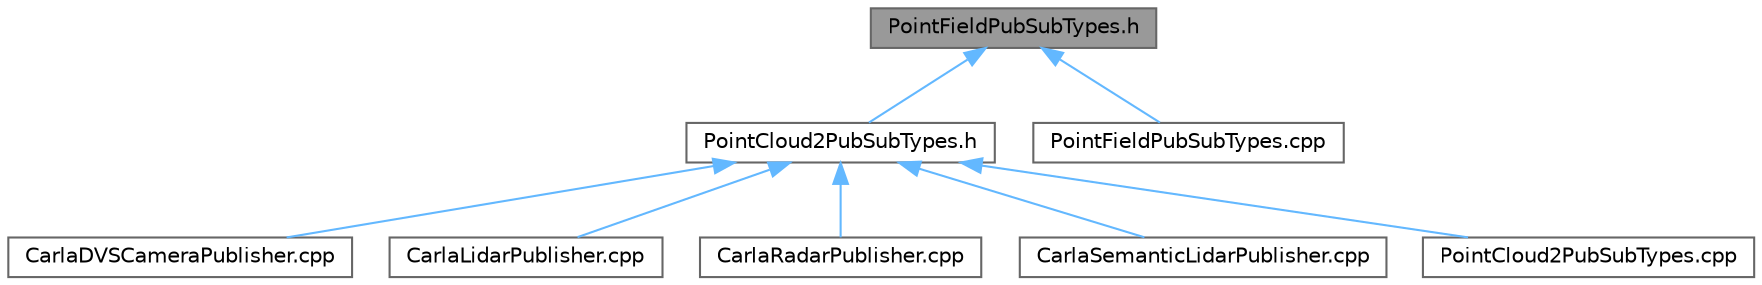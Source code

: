digraph "PointFieldPubSubTypes.h"
{
 // INTERACTIVE_SVG=YES
 // LATEX_PDF_SIZE
  bgcolor="transparent";
  edge [fontname=Helvetica,fontsize=10,labelfontname=Helvetica,labelfontsize=10];
  node [fontname=Helvetica,fontsize=10,shape=box,height=0.2,width=0.4];
  Node1 [id="Node000001",label="PointFieldPubSubTypes.h",height=0.2,width=0.4,color="gray40", fillcolor="grey60", style="filled", fontcolor="black",tooltip=" "];
  Node1 -> Node2 [id="edge1_Node000001_Node000002",dir="back",color="steelblue1",style="solid",tooltip=" "];
  Node2 [id="Node000002",label="PointCloud2PubSubTypes.h",height=0.2,width=0.4,color="grey40", fillcolor="white", style="filled",URL="$db/dfd/PointCloud2PubSubTypes_8h.html",tooltip=" "];
  Node2 -> Node3 [id="edge2_Node000002_Node000003",dir="back",color="steelblue1",style="solid",tooltip=" "];
  Node3 [id="Node000003",label="CarlaDVSCameraPublisher.cpp",height=0.2,width=0.4,color="grey40", fillcolor="white", style="filled",URL="$d5/dc5/CarlaDVSCameraPublisher_8cpp.html",tooltip=" "];
  Node2 -> Node4 [id="edge3_Node000002_Node000004",dir="back",color="steelblue1",style="solid",tooltip=" "];
  Node4 [id="Node000004",label="CarlaLidarPublisher.cpp",height=0.2,width=0.4,color="grey40", fillcolor="white", style="filled",URL="$db/dd0/CarlaLidarPublisher_8cpp.html",tooltip=" "];
  Node2 -> Node5 [id="edge4_Node000002_Node000005",dir="back",color="steelblue1",style="solid",tooltip=" "];
  Node5 [id="Node000005",label="CarlaRadarPublisher.cpp",height=0.2,width=0.4,color="grey40", fillcolor="white", style="filled",URL="$df/db7/CarlaRadarPublisher_8cpp.html",tooltip=" "];
  Node2 -> Node6 [id="edge5_Node000002_Node000006",dir="back",color="steelblue1",style="solid",tooltip=" "];
  Node6 [id="Node000006",label="CarlaSemanticLidarPublisher.cpp",height=0.2,width=0.4,color="grey40", fillcolor="white", style="filled",URL="$d0/de7/CarlaSemanticLidarPublisher_8cpp.html",tooltip=" "];
  Node2 -> Node7 [id="edge6_Node000002_Node000007",dir="back",color="steelblue1",style="solid",tooltip=" "];
  Node7 [id="Node000007",label="PointCloud2PubSubTypes.cpp",height=0.2,width=0.4,color="grey40", fillcolor="white", style="filled",URL="$d7/d66/PointCloud2PubSubTypes_8cpp.html",tooltip=" "];
  Node1 -> Node8 [id="edge7_Node000001_Node000008",dir="back",color="steelblue1",style="solid",tooltip=" "];
  Node8 [id="Node000008",label="PointFieldPubSubTypes.cpp",height=0.2,width=0.4,color="grey40", fillcolor="white", style="filled",URL="$d1/d9d/PointFieldPubSubTypes_8cpp.html",tooltip=" "];
}
